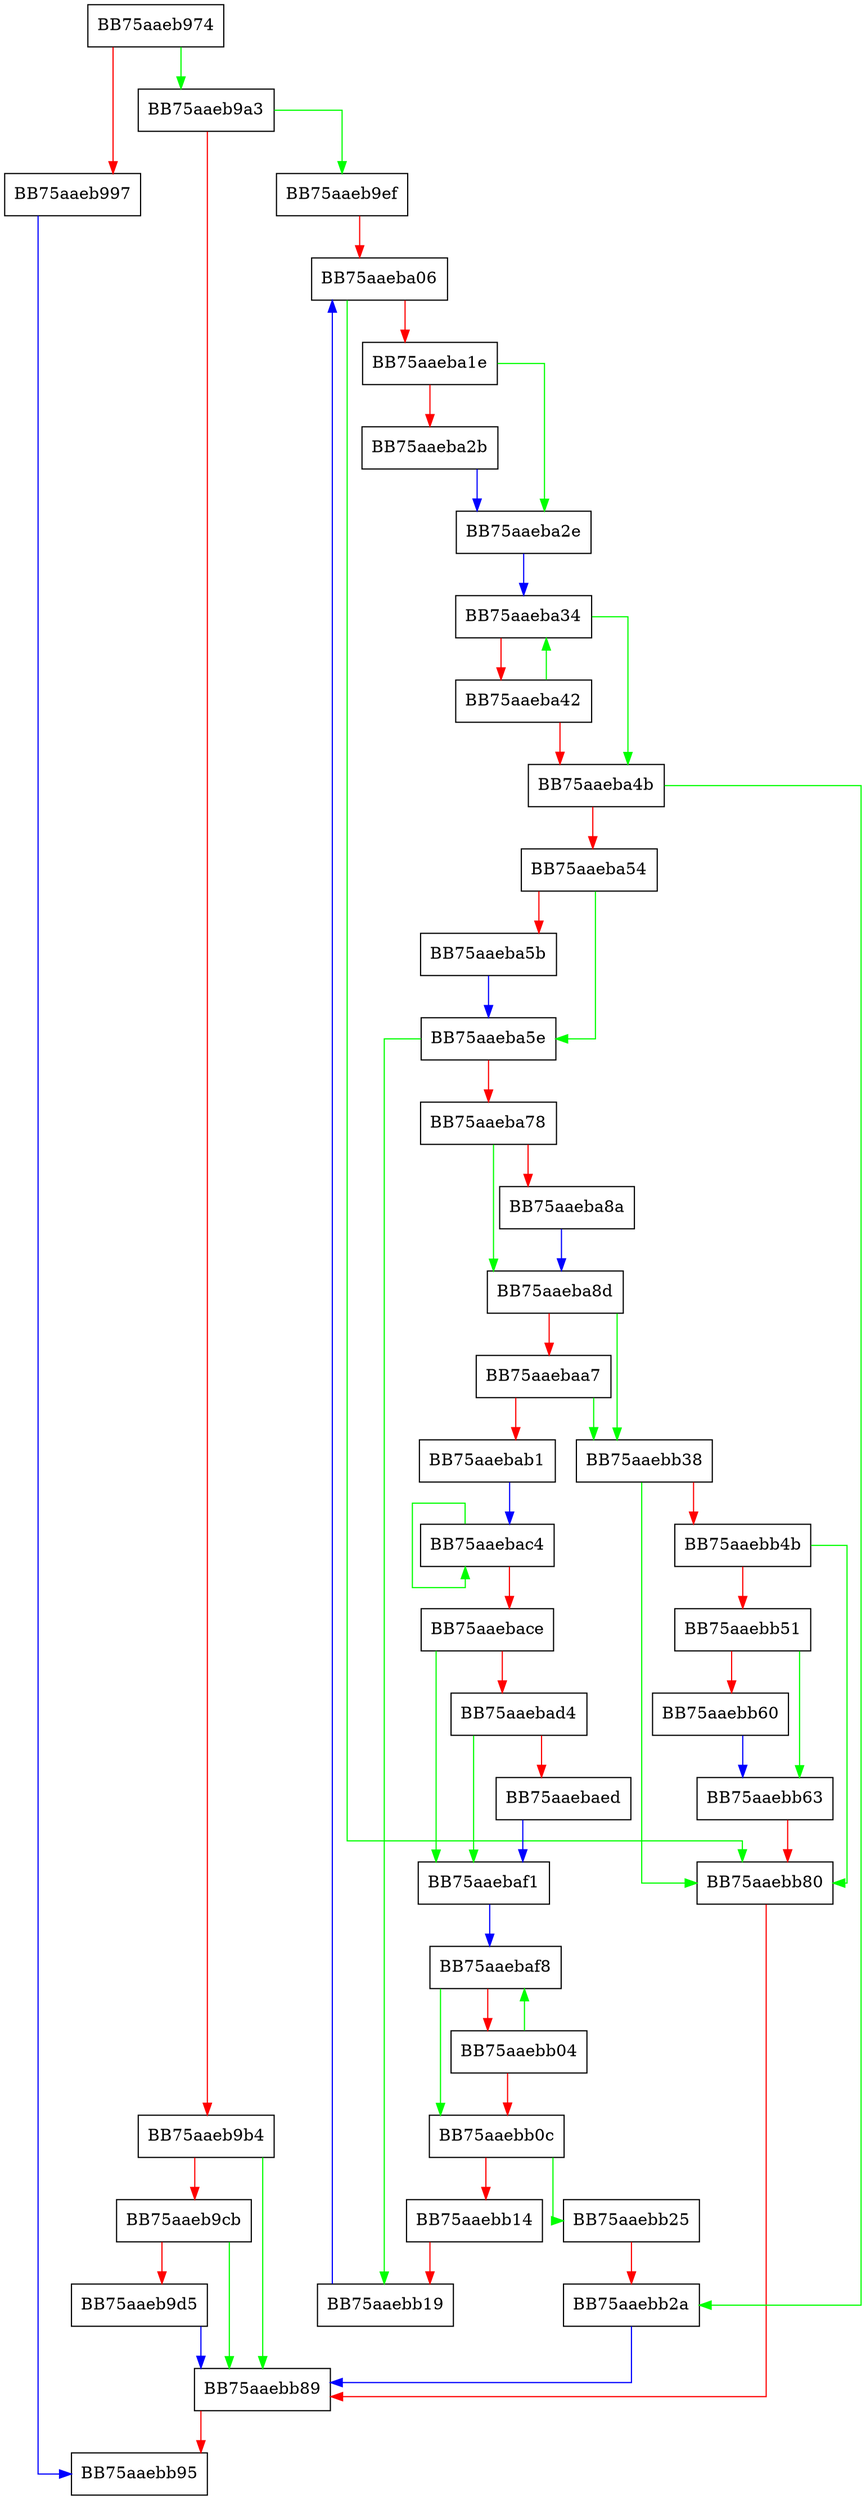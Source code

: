 digraph IsThreatFilenameRequested {
  node [shape="box"];
  graph [splines=ortho];
  BB75aaeb974 -> BB75aaeb9a3 [color="green"];
  BB75aaeb974 -> BB75aaeb997 [color="red"];
  BB75aaeb997 -> BB75aaebb95 [color="blue"];
  BB75aaeb9a3 -> BB75aaeb9ef [color="green"];
  BB75aaeb9a3 -> BB75aaeb9b4 [color="red"];
  BB75aaeb9b4 -> BB75aaebb89 [color="green"];
  BB75aaeb9b4 -> BB75aaeb9cb [color="red"];
  BB75aaeb9cb -> BB75aaebb89 [color="green"];
  BB75aaeb9cb -> BB75aaeb9d5 [color="red"];
  BB75aaeb9d5 -> BB75aaebb89 [color="blue"];
  BB75aaeb9ef -> BB75aaeba06 [color="red"];
  BB75aaeba06 -> BB75aaebb80 [color="green"];
  BB75aaeba06 -> BB75aaeba1e [color="red"];
  BB75aaeba1e -> BB75aaeba2e [color="green"];
  BB75aaeba1e -> BB75aaeba2b [color="red"];
  BB75aaeba2b -> BB75aaeba2e [color="blue"];
  BB75aaeba2e -> BB75aaeba34 [color="blue"];
  BB75aaeba34 -> BB75aaeba4b [color="green"];
  BB75aaeba34 -> BB75aaeba42 [color="red"];
  BB75aaeba42 -> BB75aaeba34 [color="green"];
  BB75aaeba42 -> BB75aaeba4b [color="red"];
  BB75aaeba4b -> BB75aaebb2a [color="green"];
  BB75aaeba4b -> BB75aaeba54 [color="red"];
  BB75aaeba54 -> BB75aaeba5e [color="green"];
  BB75aaeba54 -> BB75aaeba5b [color="red"];
  BB75aaeba5b -> BB75aaeba5e [color="blue"];
  BB75aaeba5e -> BB75aaebb19 [color="green"];
  BB75aaeba5e -> BB75aaeba78 [color="red"];
  BB75aaeba78 -> BB75aaeba8d [color="green"];
  BB75aaeba78 -> BB75aaeba8a [color="red"];
  BB75aaeba8a -> BB75aaeba8d [color="blue"];
  BB75aaeba8d -> BB75aaebb38 [color="green"];
  BB75aaeba8d -> BB75aaebaa7 [color="red"];
  BB75aaebaa7 -> BB75aaebb38 [color="green"];
  BB75aaebaa7 -> BB75aaebab1 [color="red"];
  BB75aaebab1 -> BB75aaebac4 [color="blue"];
  BB75aaebac4 -> BB75aaebac4 [color="green"];
  BB75aaebac4 -> BB75aaebace [color="red"];
  BB75aaebace -> BB75aaebaf1 [color="green"];
  BB75aaebace -> BB75aaebad4 [color="red"];
  BB75aaebad4 -> BB75aaebaf1 [color="green"];
  BB75aaebad4 -> BB75aaebaed [color="red"];
  BB75aaebaed -> BB75aaebaf1 [color="blue"];
  BB75aaebaf1 -> BB75aaebaf8 [color="blue"];
  BB75aaebaf8 -> BB75aaebb0c [color="green"];
  BB75aaebaf8 -> BB75aaebb04 [color="red"];
  BB75aaebb04 -> BB75aaebaf8 [color="green"];
  BB75aaebb04 -> BB75aaebb0c [color="red"];
  BB75aaebb0c -> BB75aaebb25 [color="green"];
  BB75aaebb0c -> BB75aaebb14 [color="red"];
  BB75aaebb14 -> BB75aaebb19 [color="red"];
  BB75aaebb19 -> BB75aaeba06 [color="blue"];
  BB75aaebb25 -> BB75aaebb2a [color="red"];
  BB75aaebb2a -> BB75aaebb89 [color="blue"];
  BB75aaebb38 -> BB75aaebb80 [color="green"];
  BB75aaebb38 -> BB75aaebb4b [color="red"];
  BB75aaebb4b -> BB75aaebb80 [color="green"];
  BB75aaebb4b -> BB75aaebb51 [color="red"];
  BB75aaebb51 -> BB75aaebb63 [color="green"];
  BB75aaebb51 -> BB75aaebb60 [color="red"];
  BB75aaebb60 -> BB75aaebb63 [color="blue"];
  BB75aaebb63 -> BB75aaebb80 [color="red"];
  BB75aaebb80 -> BB75aaebb89 [color="red"];
  BB75aaebb89 -> BB75aaebb95 [color="red"];
}